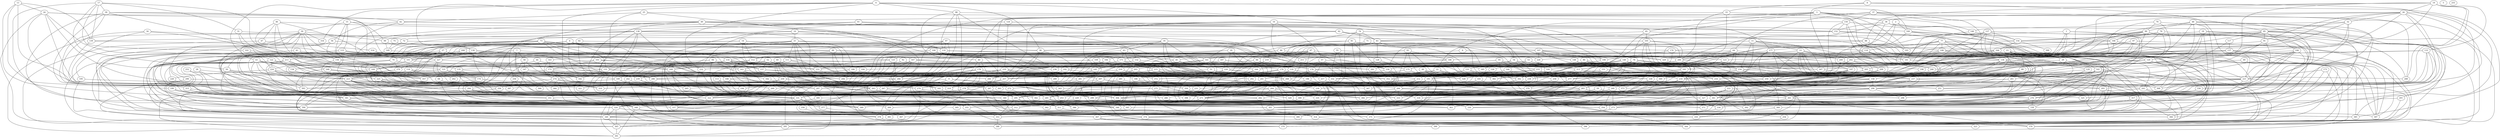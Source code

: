 strict graph "gnp_random_graph(400,0.015)" {
0;
1;
2;
3;
4;
5;
6;
7;
8;
9;
10;
11;
12;
13;
14;
15;
16;
17;
18;
19;
20;
21;
22;
23;
24;
25;
26;
27;
28;
29;
30;
31;
32;
33;
34;
35;
36;
37;
38;
39;
40;
41;
42;
43;
44;
45;
46;
47;
48;
49;
50;
51;
52;
53;
54;
55;
56;
57;
58;
59;
60;
61;
62;
63;
64;
65;
66;
67;
68;
69;
70;
71;
72;
73;
74;
75;
76;
77;
78;
79;
80;
81;
82;
83;
84;
85;
86;
87;
88;
89;
90;
91;
92;
93;
94;
95;
96;
97;
98;
99;
100;
101;
102;
103;
104;
105;
106;
107;
108;
109;
110;
111;
112;
113;
114;
115;
116;
117;
118;
119;
120;
121;
122;
123;
124;
125;
126;
127;
128;
129;
130;
131;
132;
133;
134;
135;
136;
137;
138;
139;
140;
141;
142;
143;
144;
145;
146;
147;
148;
149;
150;
151;
152;
153;
154;
155;
156;
157;
158;
159;
160;
161;
162;
163;
164;
165;
166;
167;
168;
169;
170;
171;
172;
173;
174;
175;
176;
177;
178;
179;
180;
181;
182;
183;
184;
185;
186;
187;
188;
189;
190;
191;
192;
193;
194;
195;
196;
197;
198;
199;
200;
201;
202;
203;
204;
205;
206;
207;
208;
209;
210;
211;
212;
213;
214;
215;
216;
217;
218;
219;
220;
221;
222;
223;
224;
225;
226;
227;
228;
229;
230;
231;
232;
233;
234;
235;
236;
237;
238;
239;
240;
241;
242;
243;
244;
245;
246;
247;
248;
249;
250;
251;
252;
253;
254;
255;
256;
257;
258;
259;
260;
261;
262;
263;
264;
265;
266;
267;
268;
269;
270;
271;
272;
273;
274;
275;
276;
277;
278;
279;
280;
281;
282;
283;
284;
285;
286;
287;
288;
289;
290;
291;
292;
293;
294;
295;
296;
297;
298;
299;
300;
301;
302;
303;
304;
305;
306;
307;
308;
309;
310;
311;
312;
313;
314;
315;
316;
317;
318;
319;
320;
321;
322;
323;
324;
325;
326;
327;
328;
329;
330;
331;
332;
333;
334;
335;
336;
337;
338;
339;
340;
341;
342;
343;
344;
345;
346;
347;
348;
349;
350;
351;
352;
353;
354;
355;
356;
357;
358;
359;
360;
361;
362;
363;
364;
365;
366;
367;
368;
369;
370;
371;
372;
373;
374;
375;
376;
377;
378;
379;
380;
381;
382;
383;
384;
385;
386;
387;
388;
389;
390;
391;
392;
393;
394;
395;
396;
397;
398;
399;
0 -- 355  [is_available=True, prob="1.0"];
0 -- 194  [is_available=True, prob="0.0500336915656"];
0 -- 251  [is_available=True, prob="0.28944495627"];
0 -- 309  [is_available=True, prob="0.147597481404"];
0 -- 343  [is_available=True, prob="0.1289521153"];
1 -- 352  [is_available=True, prob="0.0377794781009"];
1 -- 45  [is_available=True, prob="0.532685236064"];
1 -- 142  [is_available=True, prob="0.429106571097"];
1 -- 83  [is_available=True, prob="1.0"];
1 -- 148  [is_available=True, prob="0.9585335395"];
1 -- 251  [is_available=True, prob="0.736982173364"];
2 -- 104  [is_available=True, prob="0.944848279203"];
2 -- 160  [is_available=True, prob="0.423791712645"];
2 -- 197  [is_available=True, prob="0.505284693681"];
2 -- 336  [is_available=True, prob="0.894637684466"];
3 -- 288  [is_available=True, prob="0.34072683069"];
3 -- 65  [is_available=True, prob="0.449170199437"];
3 -- 259  [is_available=True, prob="0.573080195092"];
3 -- 36  [is_available=True, prob="0.753372903648"];
3 -- 193  [is_available=True, prob="0.45945347854"];
3 -- 295  [is_available=True, prob="1.0"];
3 -- 78  [is_available=True, prob="0.313576250818"];
3 -- 371  [is_available=True, prob="1.0"];
3 -- 22  [is_available=True, prob="1.0"];
3 -- 376  [is_available=True, prob="0.922011526393"];
4 -- 232  [is_available=True, prob="0.596318014386"];
4 -- 169  [is_available=True, prob="0.893949703997"];
4 -- 205  [is_available=True, prob="0.0307166748122"];
4 -- 272  [is_available=True, prob="0.46147693994"];
4 -- 114  [is_available=True, prob="0.258606749726"];
4 -- 382  [is_available=True, prob="1.0"];
4 -- 346  [is_available=True, prob="0.575207470056"];
4 -- 27  [is_available=True, prob="0.282278017692"];
4 -- 286  [is_available=True, prob="0.347030031108"];
6 -- 96  [is_available=True, prob="1.0"];
6 -- 160  [is_available=True, prob="0.120231542561"];
6 -- 98  [is_available=True, prob="0.550313650109"];
6 -- 385  [is_available=True, prob="0.520035701618"];
6 -- 232  [is_available=True, prob="0.481661703535"];
6 -- 267  [is_available=True, prob="0.761950137023"];
6 -- 130  [is_available=True, prob="0.260684128562"];
6 -- 54  [is_available=True, prob="0.798489791209"];
6 -- 122  [is_available=True, prob="1.0"];
6 -- 316  [is_available=True, prob="0.16001563772"];
7 -- 216  [is_available=True, prob="0.58179885561"];
7 -- 58  [is_available=True, prob="0.284055831838"];
7 -- 395  [is_available=True, prob="0.0100808069239"];
7 -- 333  [is_available=True, prob="0.741292805717"];
7 -- 310  [is_available=True, prob="1.0"];
8 -- 33  [is_available=True, prob="0.939240315423"];
8 -- 372  [is_available=True, prob="0.836568789985"];
8 -- 221  [is_available=True, prob="0.62423431622"];
8 -- 335  [is_available=True, prob="0.224167181891"];
9 -- 286  [is_available=True, prob="0.575289388085"];
9 -- 190  [is_available=True, prob="1.0"];
10 -- 72  [is_available=True, prob="0.0136577096816"];
10 -- 232  [is_available=True, prob="0.349764602178"];
10 -- 21  [is_available=True, prob="0.951104628123"];
10 -- 54  [is_available=True, prob="0.556289567278"];
10 -- 398  [is_available=True, prob="1.0"];
11 -- 329  [is_available=True, prob="0.169874640753"];
11 -- 234  [is_available=True, prob="0.803979045254"];
11 -- 12  [is_available=True, prob="0.695467195104"];
11 -- 247  [is_available=True, prob="0.983066074212"];
11 -- 364  [is_available=True, prob="0.395011645169"];
11 -- 282  [is_available=True, prob="0.543083791884"];
12 -- 192  [is_available=True, prob="0.154307331701"];
12 -- 386  [is_available=True, prob="0.693027815036"];
12 -- 299  [is_available=True, prob="1.0"];
12 -- 200  [is_available=True, prob="0.277224847879"];
12 -- 202  [is_available=True, prob="0.78976196525"];
12 -- 237  [is_available=True, prob="1.0"];
12 -- 232  [is_available=True, prob="0.574172863651"];
12 -- 338  [is_available=True, prob="0.222310915553"];
12 -- 374  [is_available=True, prob="0.960013238369"];
13 -- 24  [is_available=True, prob="1.0"];
13 -- 389  [is_available=True, prob="0.188899674022"];
13 -- 139  [is_available=True, prob="0.401735328903"];
13 -- 269  [is_available=True, prob="0.0985379253195"];
13 -- 199  [is_available=True, prob="1.0"];
14 -- 110  [is_available=True, prob="0.606059887279"];
14 -- 207  [is_available=True, prob="0.223691882475"];
14 -- 112  [is_available=True, prob="0.552951521246"];
14 -- 84  [is_available=True, prob="0.487459116953"];
14 -- 374  [is_available=True, prob="0.0363100262819"];
14 -- 315  [is_available=True, prob="0.935488850425"];
15 -- 352  [is_available=True, prob="0.547631873229"];
15 -- 163  [is_available=True, prob="0.581603187047"];
15 -- 40  [is_available=True, prob="0.770392569729"];
15 -- 110  [is_available=True, prob="1.0"];
15 -- 115  [is_available=True, prob="1.0"];
15 -- 30  [is_available=True, prob="0.594422777354"];
16 -- 289  [is_available=True, prob="1.0"];
16 -- 260  [is_available=True, prob="1.0"];
16 -- 78  [is_available=True, prob="0.308729872009"];
16 -- 175  [is_available=True, prob="0.170802216086"];
16 -- 309  [is_available=True, prob="1.0"];
16 -- 152  [is_available=True, prob="0.829642686289"];
16 -- 57  [is_available=True, prob="1.0"];
17 -- 102  [is_available=True, prob="0.713365732371"];
17 -- 326  [is_available=True, prob="0.872956229366"];
17 -- 39  [is_available=True, prob="0.530975821082"];
17 -- 139  [is_available=True, prob="1.0"];
17 -- 337  [is_available=True, prob="0.941495551446"];
17 -- 50  [is_available=True, prob="0.202132104611"];
17 -- 31  [is_available=True, prob="0.401445401357"];
18 -- 354  [is_available=True, prob="0.904730241755"];
18 -- 301  [is_available=True, prob="0.622889856137"];
18 -- 238  [is_available=True, prob="0.633809314207"];
18 -- 370  [is_available=True, prob="0.760119951287"];
18 -- 243  [is_available=True, prob="1.0"];
18 -- 154  [is_available=True, prob="0.0546934522065"];
19 -- 288  [is_available=True, prob="0.367756898377"];
19 -- 133  [is_available=True, prob="0.818568024525"];
19 -- 198  [is_available=True, prob="0.626205059084"];
19 -- 303  [is_available=True, prob="0.627546586981"];
19 -- 241  [is_available=True, prob="1.0"];
19 -- 88  [is_available=True, prob="0.335311582152"];
19 -- 26  [is_available=True, prob="1.0"];
19 -- 250  [is_available=True, prob="0.564769470763"];
20 -- 112  [is_available=True, prob="0.48539301432"];
20 -- 308  [is_available=True, prob="0.109636417481"];
20 -- 220  [is_available=True, prob="0.0712409714561"];
20 -- 229  [is_available=True, prob="0.186738996061"];
20 -- 230  [is_available=True, prob="0.977879511429"];
21 -- 355  [is_available=True, prob="0.470371376616"];
21 -- 294  [is_available=True, prob="0.716887938732"];
21 -- 263  [is_available=True, prob="0.257920433809"];
21 -- 265  [is_available=True, prob="0.480677897946"];
21 -- 111  [is_available=True, prob="0.58568239875"];
21 -- 50  [is_available=True, prob="0.0925742479179"];
21 -- 180  [is_available=True, prob="0.936658575609"];
21 -- 188  [is_available=True, prob="1.0"];
21 -- 170  [is_available=True, prob="0.00930985409882"];
22 -- 266  [is_available=True, prob="0.522389513851"];
22 -- 363  [is_available=True, prob="1.0"];
22 -- 332  [is_available=True, prob="0.247090851462"];
22 -- 239  [is_available=True, prob="1.0"];
22 -- 241  [is_available=True, prob="0.174156943388"];
22 -- 382  [is_available=True, prob="0.0774955283898"];
23 -- 120  [is_available=True, prob="0.367086101754"];
23 -- 89  [is_available=True, prob="0.562411571028"];
23 -- 29  [is_available=True, prob="1.0"];
23 -- 390  [is_available=True, prob="0.576923934275"];
23 -- 397  [is_available=True, prob="0.961160159188"];
24 -- 224  [is_available=True, prob="0.890527619837"];
24 -- 99  [is_available=True, prob="0.884960809069"];
24 -- 356  [is_available=True, prob="0.21620316135"];
24 -- 365  [is_available=True, prob="1.0"];
24 -- 49  [is_available=True, prob="0.351626202227"];
24 -- 183  [is_available=True, prob="1.0"];
24 -- 350  [is_available=True, prob="0.590888667362"];
25 -- 42  [is_available=True, prob="0.551082686193"];
25 -- 302  [is_available=True, prob="0.548126050525"];
25 -- 146  [is_available=True, prob="0.0582369468026"];
25 -- 294  [is_available=True, prob="0.0104649312382"];
26 -- 32  [is_available=True, prob="1.0"];
26 -- 320  [is_available=True, prob="0.0386644201523"];
26 -- 91  [is_available=True, prob="1.0"];
26 -- 36  [is_available=True, prob="0.251678336981"];
26 -- 201  [is_available=True, prob="0.154719586246"];
26 -- 368  [is_available=True, prob="0.208903658004"];
26 -- 312  [is_available=True, prob="0.961138838485"];
26 -- 186  [is_available=True, prob="1.0"];
26 -- 123  [is_available=True, prob="0.0869411941874"];
26 -- 286  [is_available=True, prob="0.428032474551"];
27 -- 101  [is_available=True, prob="1.0"];
27 -- 70  [is_available=True, prob="0.815548962623"];
27 -- 295  [is_available=True, prob="0.759004972439"];
27 -- 299  [is_available=True, prob="1.0"];
27 -- 182  [is_available=True, prob="0.625093664319"];
27 -- 324  [is_available=True, prob="1.0"];
28 -- 312  [is_available=True, prob="0.474599910355"];
28 -- 389  [is_available=True, prob="0.650882945488"];
28 -- 207  [is_available=True, prob="0.621460775058"];
29 -- 313  [is_available=True, prob="1.0"];
29 -- 349  [is_available=True, prob="0.211558047439"];
29 -- 398  [is_available=True, prob="0.973707883326"];
30 -- 99  [is_available=True, prob="0.142976321297"];
30 -- 228  [is_available=True, prob="0.163775300151"];
30 -- 101  [is_available=True, prob="0.0770319931042"];
30 -- 227  [is_available=True, prob="0.303511098954"];
30 -- 316  [is_available=True, prob="0.914824682882"];
30 -- 43  [is_available=True, prob="0.52154006555"];
30 -- 195  [is_available=True, prob="0.420713127577"];
30 -- 391  [is_available=True, prob="0.1846361679"];
30 -- 121  [is_available=True, prob="0.529635496222"];
30 -- 378  [is_available=True, prob="0.249566331002"];
30 -- 156  [is_available=True, prob="1.0"];
31 -- 72  [is_available=True, prob="0.224741915845"];
31 -- 241  [is_available=True, prob="0.0425352546004"];
31 -- 169  [is_available=True, prob="1.0"];
32 -- 205  [is_available=True, prob="1.0"];
32 -- 146  [is_available=True, prob="0.869063039579"];
32 -- 244  [is_available=True, prob="1.0"];
32 -- 85  [is_available=True, prob="0.122099328502"];
32 -- 221  [is_available=True, prob="0.227448170072"];
33 -- 49  [is_available=True, prob="0.89188200246"];
33 -- 220  [is_available=True, prob="0.407066584268"];
33 -- 206  [is_available=True, prob="0.904562635333"];
33 -- 193  [is_available=True, prob="0.328429478276"];
34 -- 88  [is_available=True, prob="0.362451336194"];
34 -- 153  [is_available=True, prob="0.585508697645"];
34 -- 282  [is_available=True, prob="0.501919312472"];
34 -- 364  [is_available=True, prob="0.227356050511"];
35 -- 332  [is_available=True, prob="0.214863628807"];
35 -- 299  [is_available=True, prob="1.0"];
35 -- 268  [is_available=True, prob="0.828310885189"];
35 -- 114  [is_available=True, prob="0.145809922494"];
35 -- 211  [is_available=True, prob="0.796725492566"];
35 -- 186  [is_available=True, prob="0.489187370529"];
35 -- 155  [is_available=True, prob="0.418669399884"];
35 -- 220  [is_available=True, prob="0.970352614043"];
35 -- 63  [is_available=True, prob="0.797752946897"];
36 -- 323  [is_available=True, prob="1.0"];
36 -- 397  [is_available=True, prob="1.0"];
36 -- 206  [is_available=True, prob="0.807178335381"];
36 -- 175  [is_available=True, prob="1.0"];
36 -- 152  [is_available=True, prob="0.314902423254"];
37 -- 64  [is_available=True, prob="0.988916687943"];
37 -- 40  [is_available=True, prob="0.40148583228"];
37 -- 334  [is_available=True, prob="0.313055213918"];
37 -- 240  [is_available=True, prob="0.921435651558"];
37 -- 85  [is_available=True, prob="1.0"];
37 -- 150  [is_available=True, prob="0.958669375135"];
38 -- 312  [is_available=True, prob="0.0869689635206"];
38 -- 361  [is_available=True, prob="1.0"];
38 -- 363  [is_available=True, prob="0.572297160986"];
38 -- 277  [is_available=True, prob="0.186450997505"];
38 -- 238  [is_available=True, prob="0.696808732626"];
39 -- 324  [is_available=True, prob="0.830552815401"];
39 -- 233  [is_available=True, prob="0.352683574909"];
39 -- 42  [is_available=True, prob="1.0"];
39 -- 299  [is_available=True, prob="0.0601675492404"];
39 -- 45  [is_available=True, prob="1.0"];
39 -- 330  [is_available=True, prob="0.748456108884"];
40 -- 178  [is_available=True, prob="0.689559628126"];
40 -- 319  [is_available=True, prob="0.142756176278"];
40 -- 260  [is_available=True, prob="0.408242318159"];
41 -- 156  [is_available=True, prob="0.912749752334"];
41 -- 101  [is_available=True, prob="0.308375218289"];
41 -- 349  [is_available=True, prob="0.501699967588"];
42 -- 152  [is_available=True, prob="0.9937114937"];
42 -- 249  [is_available=True, prob="0.915657091325"];
42 -- 56  [is_available=True, prob="0.0152762672432"];
42 -- 190  [is_available=True, prob="0.806983748986"];
43 -- 320  [is_available=True, prob="1.0"];
43 -- 352  [is_available=True, prob="1.0"];
43 -- 357  [is_available=True, prob="0.843118428221"];
43 -- 263  [is_available=True, prob="0.759315265817"];
43 -- 394  [is_available=True, prob="0.644857406997"];
43 -- 371  [is_available=True, prob="0.154283785466"];
43 -- 341  [is_available=True, prob="0.0448512957928"];
43 -- 281  [is_available=True, prob="0.263483633041"];
43 -- 185  [is_available=True, prob="1.0"];
43 -- 155  [is_available=True, prob="0.264633145318"];
43 -- 223  [is_available=True, prob="0.939606561589"];
44 -- 169  [is_available=True, prob="0.046846312822"];
44 -- 157  [is_available=True, prob="0.986572127971"];
44 -- 182  [is_available=True, prob="1.0"];
45 -- 280  [is_available=True, prob="0.59519270615"];
45 -- 51  [is_available=True, prob="0.0463508790099"];
45 -- 179  [is_available=True, prob="1.0"];
46 -- 138  [is_available=True, prob="0.0054821945814"];
46 -- 239  [is_available=True, prob="1.0"];
46 -- 244  [is_available=True, prob="0.897482900836"];
46 -- 213  [is_available=True, prob="0.295957087358"];
46 -- 47  [is_available=True, prob="0.992685231495"];
46 -- 125  [is_available=True, prob="0.389385445943"];
47 -- 214  [is_available=True, prob="0.182376863213"];
47 -- 365  [is_available=True, prob="0.0634418966084"];
48 -- 389  [is_available=True, prob="0.47384298492"];
48 -- 298  [is_available=True, prob="0.461307875987"];
48 -- 142  [is_available=True, prob="0.853311527149"];
48 -- 273  [is_available=True, prob="1.0"];
48 -- 180  [is_available=True, prob="0.682809646643"];
48 -- 366  [is_available=True, prob="1.0"];
48 -- 120  [is_available=True, prob="0.95358052994"];
48 -- 90  [is_available=True, prob="0.3478140801"];
49 -- 256  [is_available=True, prob="0.664634771304"];
49 -- 100  [is_available=True, prob="1.0"];
49 -- 357  [is_available=True, prob="1.0"];
49 -- 177  [is_available=True, prob="1.0"];
49 -- 286  [is_available=True, prob="0.675266651603"];
49 -- 62  [is_available=True, prob="0.540517395107"];
50 -- 337  [is_available=True, prob="0.657982940488"];
50 -- 393  [is_available=True, prob="0.0909351147713"];
50 -- 312  [is_available=True, prob="0.754020314704"];
50 -- 223  [is_available=True, prob="1.0"];
51 -- 218  [is_available=True, prob="0.401469892417"];
51 -- 396  [is_available=True, prob="1.0"];
52 -- 355  [is_available=True, prob="0.555746983388"];
52 -- 395  [is_available=True, prob="1.0"];
52 -- 270  [is_available=True, prob="0.1975125153"];
52 -- 337  [is_available=True, prob="0.958471414491"];
52 -- 153  [is_available=True, prob="0.639263429286"];
52 -- 157  [is_available=True, prob="1.0"];
53 -- 144  [is_available=True, prob="0.647347801122"];
53 -- 247  [is_available=True, prob="0.363755211491"];
53 -- 301  [is_available=True, prob="0.814670540267"];
53 -- 175  [is_available=True, prob="0.048248527491"];
54 -- 257  [is_available=True, prob="0.936058814946"];
54 -- 354  [is_available=True, prob="0.813265409122"];
54 -- 359  [is_available=True, prob="0.108240115757"];
54 -- 264  [is_available=True, prob="0.137943991113"];
54 -- 185  [is_available=True, prob="1.0"];
54 -- 59  [is_available=True, prob="1.0"];
55 -- 332  [is_available=True, prob="1.0"];
55 -- 269  [is_available=True, prob="0.772258681648"];
55 -- 206  [is_available=True, prob="0.0366137847093"];
56 -- 96  [is_available=True, prob="1.0"];
56 -- 359  [is_available=True, prob="1.0"];
56 -- 327  [is_available=True, prob="0.93655137797"];
56 -- 303  [is_available=True, prob="0.570499902664"];
57 -- 176  [is_available=True, prob="0.153518187976"];
57 -- 196  [is_available=True, prob="0.0817187500324"];
57 -- 369  [is_available=True, prob="0.852824744665"];
57 -- 145  [is_available=True, prob="0.918863450814"];
57 -- 371  [is_available=True, prob="0.861439892043"];
57 -- 375  [is_available=True, prob="0.984174597919"];
58 -- 147  [is_available=True, prob="1.0"];
58 -- 364  [is_available=True, prob="0.546100953111"];
58 -- 182  [is_available=True, prob="0.94557658459"];
59 -- 338  [is_available=True, prob="0.486338023248"];
59 -- 333  [is_available=True, prob="0.584616441839"];
60 -- 134  [is_available=True, prob="1.0"];
60 -- 295  [is_available=True, prob="0.7510435981"];
60 -- 365  [is_available=True, prob="0.93408640646"];
60 -- 314  [is_available=True, prob="0.689037011051"];
60 -- 350  [is_available=True, prob="0.92794854687"];
60 -- 287  [is_available=True, prob="0.656969243976"];
61 -- 138  [is_available=True, prob="0.117950693624"];
61 -- 99  [is_available=True, prob="0.677931712971"];
61 -- 132  [is_available=True, prob="1.0"];
61 -- 326  [is_available=True, prob="0.553523994742"];
62 -- 193  [is_available=True, prob="1.0"];
62 -- 394  [is_available=True, prob="0.0376205771254"];
62 -- 141  [is_available=True, prob="0.0625118219786"];
62 -- 83  [is_available=True, prob="1.0"];
62 -- 148  [is_available=True, prob="0.443860046241"];
63 -- 302  [is_available=True, prob="0.981352757125"];
63 -- 171  [is_available=True, prob="0.189069541551"];
63 -- 230  [is_available=True, prob="1.0"];
63 -- 271  [is_available=True, prob="0.177458620238"];
64 -- 291  [is_available=True, prob="0.604760547146"];
64 -- 328  [is_available=True, prob="0.747755506073"];
64 -- 169  [is_available=True, prob="0.517336636921"];
64 -- 206  [is_available=True, prob="0.999925826115"];
64 -- 371  [is_available=True, prob="0.42335199685"];
64 -- 212  [is_available=True, prob="0.109976751551"];
64 -- 84  [is_available=True, prob="1.0"];
65 -- 328  [is_available=True, prob="0.887778737967"];
65 -- 105  [is_available=True, prob="1.0"];
65 -- 83  [is_available=True, prob="1.0"];
65 -- 375  [is_available=True, prob="1.0"];
66 -- 192  [is_available=True, prob="1.0"];
66 -- 329  [is_available=True, prob="0.190356535634"];
66 -- 143  [is_available=True, prob="0.299526521221"];
66 -- 112  [is_available=True, prob="0.121026649102"];
66 -- 212  [is_available=True, prob="0.254439534402"];
66 -- 121  [is_available=True, prob="0.101940429607"];
66 -- 221  [is_available=True, prob="1.0"];
67 -- 128  [is_available=True, prob="1.0"];
67 -- 384  [is_available=True, prob="0.84285728565"];
67 -- 294  [is_available=True, prob="0.361964865253"];
67 -- 298  [is_available=True, prob="0.404261656465"];
67 -- 179  [is_available=True, prob="1.0"];
67 -- 84  [is_available=True, prob="0.894870501253"];
67 -- 374  [is_available=True, prob="0.660807371836"];
67 -- 119  [is_available=True, prob="1.0"];
67 -- 249  [is_available=True, prob="0.857127899293"];
67 -- 219  [is_available=True, prob="0.084284496518"];
67 -- 253  [is_available=True, prob="0.477191834987"];
68 -- 319  [is_available=True, prob="0.627844960111"];
68 -- 309  [is_available=True, prob="1.0"];
68 -- 303  [is_available=True, prob="0.125964508592"];
69 -- 246  [is_available=True, prob="0.0814923052528"];
69 -- 391  [is_available=True, prob="1.0"];
70 -- 204  [is_available=True, prob="1.0"];
70 -- 270  [is_available=True, prob="1.0"];
70 -- 134  [is_available=True, prob="0.792067470175"];
70 -- 135  [is_available=True, prob="0.903976224249"];
71 -- 131  [is_available=True, prob="0.0040630380669"];
71 -- 86  [is_available=True, prob="0.905455476702"];
72 -- 181  [is_available=True, prob="0.948787826101"];
72 -- 149  [is_available=True, prob="0.565448007711"];
73 -- 352  [is_available=True, prob="1.0"];
73 -- 322  [is_available=True, prob="1.0"];
73 -- 328  [is_available=True, prob="0.890840989492"];
73 -- 394  [is_available=True, prob="0.534406154917"];
73 -- 331  [is_available=True, prob="0.301880260275"];
73 -- 354  [is_available=True, prob="0.476037896816"];
73 -- 110  [is_available=True, prob="0.524292875108"];
73 -- 335  [is_available=True, prob="0.972130637543"];
73 -- 153  [is_available=True, prob="0.229825611285"];
73 -- 155  [is_available=True, prob="0.529018653273"];
74 -- 392  [is_available=True, prob="1.0"];
74 -- 234  [is_available=True, prob="1.0"];
74 -- 83  [is_available=True, prob="1.0"];
74 -- 188  [is_available=True, prob="0.805453476639"];
74 -- 295  [is_available=True, prob="0.980348011473"];
75 -- 185  [is_available=True, prob="0.676185405048"];
75 -- 149  [is_available=True, prob="0.957349478538"];
76 -- 376  [is_available=True, prob="0.948605308057"];
76 -- 194  [is_available=True, prob="0.996076845952"];
76 -- 179  [is_available=True, prob="1.0"];
76 -- 237  [is_available=True, prob="0.975893038562"];
76 -- 166  [is_available=True, prob="0.728189183253"];
77 -- 129  [is_available=True, prob="0.272681376701"];
77 -- 193  [is_available=True, prob="0.85046476097"];
77 -- 108  [is_available=True, prob="0.797942346821"];
77 -- 301  [is_available=True, prob="1.0"];
77 -- 302  [is_available=True, prob="0.540651321293"];
77 -- 385  [is_available=True, prob="1.0"];
77 -- 245  [is_available=True, prob="0.212338032684"];
77 -- 118  [is_available=True, prob="1.0"];
77 -- 126  [is_available=True, prob="0.15681933289"];
78 -- 161  [is_available=True, prob="0.341630292247"];
78 -- 296  [is_available=True, prob="0.436468103403"];
78 -- 233  [is_available=True, prob="0.448023178772"];
78 -- 234  [is_available=True, prob="0.370858180734"];
78 -- 302  [is_available=True, prob="0.785429881532"];
78 -- 360  [is_available=True, prob="0.706238710876"];
79 -- 136  [is_available=True, prob="0.501936526177"];
79 -- 392  [is_available=True, prob="0.99164505015"];
79 -- 90  [is_available=True, prob="0.153990550505"];
79 -- 251  [is_available=True, prob="0.281021109481"];
80 -- 384  [is_available=True, prob="0.182576769857"];
80 -- 380  [is_available=True, prob="0.719262810103"];
80 -- 333  [is_available=True, prob="0.954045735259"];
80 -- 246  [is_available=True, prob="0.419411117627"];
80 -- 390  [is_available=True, prob="0.637392602789"];
81 -- 352  [is_available=True, prob="0.433141061913"];
81 -- 346  [is_available=True, prob="0.784818079023"];
81 -- 100  [is_available=True, prob="1.0"];
81 -- 206  [is_available=True, prob="1.0"];
81 -- 86  [is_available=True, prob="0.616963632958"];
82 -- 168  [is_available=True, prob="0.0922339140028"];
82 -- 208  [is_available=True, prob="0.997128092099"];
82 -- 339  [is_available=True, prob="0.613759684267"];
82 -- 331  [is_available=True, prob="1.0"];
83 -- 128  [is_available=True, prob="0.68071000415"];
83 -- 171  [is_available=True, prob="0.924218714289"];
83 -- 101  [is_available=True, prob="0.135491226065"];
83 -- 107  [is_available=True, prob="0.254804614608"];
83 -- 302  [is_available=True, prob="0.954205856555"];
83 -- 277  [is_available=True, prob="0.419320785477"];
83 -- 184  [is_available=True, prob="0.865017089387"];
83 -- 153  [is_available=True, prob="0.915052421968"];
84 -- 241  [is_available=True, prob="0.273845907663"];
84 -- 163  [is_available=True, prob="0.275623135008"];
84 -- 119  [is_available=True, prob="0.659784159527"];
85 -- 161  [is_available=True, prob="1.0"];
85 -- 385  [is_available=True, prob="0.73612745443"];
85 -- 106  [is_available=True, prob="0.377545838911"];
85 -- 288  [is_available=True, prob="0.499783808372"];
85 -- 117  [is_available=True, prob="0.303400944428"];
85 -- 119  [is_available=True, prob="0.88146781258"];
85 -- 154  [is_available=True, prob="1.0"];
85 -- 91  [is_available=True, prob="1.0"];
85 -- 325  [is_available=True, prob="0.605372161205"];
86 -- 294  [is_available=True, prob="1.0"];
86 -- 101  [is_available=True, prob="1.0"];
86 -- 181  [is_available=True, prob="0.481698613602"];
87 -- 227  [is_available=True, prob="0.922030346954"];
87 -- 324  [is_available=True, prob="0.979765343158"];
87 -- 332  [is_available=True, prob="1.0"];
87 -- 108  [is_available=True, prob="0.00960012640113"];
87 -- 110  [is_available=True, prob="0.833285148855"];
87 -- 291  [is_available=True, prob="1.0"];
87 -- 346  [is_available=True, prob="0.36424241883"];
87 -- 284  [is_available=True, prob="0.136474956482"];
88 -- 96  [is_available=True, prob="0.761214189017"];
88 -- 396  [is_available=True, prob="0.190620876197"];
88 -- 221  [is_available=True, prob="1.0"];
89 -- 283  [is_available=True, prob="1.0"];
89 -- 296  [is_available=True, prob="0.106911583663"];
89 -- 191  [is_available=True, prob="0.745379997844"];
90 -- 166  [is_available=True, prob="0.492119952881"];
90 -- 141  [is_available=True, prob="0.159198315703"];
90 -- 334  [is_available=True, prob="0.592543983444"];
90 -- 276  [is_available=True, prob="0.343554965717"];
90 -- 247  [is_available=True, prob="0.294060555282"];
90 -- 156  [is_available=True, prob="1.0"];
90 -- 158  [is_available=True, prob="0.469019789474"];
91 -- 393  [is_available=True, prob="1.0"];
91 -- 164  [is_available=True, prob="0.78102188657"];
91 -- 221  [is_available=True, prob="0.327186225749"];
92 -- 217  [is_available=True, prob="1.0"];
92 -- 163  [is_available=True, prob="1.0"];
93 -- 322  [is_available=True, prob="1.0"];
93 -- 328  [is_available=True, prob="0.673051660624"];
93 -- 207  [is_available=True, prob="0.862133385479"];
93 -- 211  [is_available=True, prob="0.807003610241"];
93 -- 186  [is_available=True, prob="1.0"];
93 -- 381  [is_available=True, prob="0.430637358519"];
94 -- 104  [is_available=True, prob="1.0"];
94 -- 304  [is_available=True, prob="0.200577563974"];
94 -- 162  [is_available=True, prob="0.188039677687"];
94 -- 395  [is_available=True, prob="0.0484399819692"];
95 -- 216  [is_available=True, prob="0.162146690161"];
95 -- 153  [is_available=True, prob="0.14236386461"];
95 -- 236  [is_available=True, prob="0.349804043769"];
95 -- 238  [is_available=True, prob="0.274225806192"];
95 -- 308  [is_available=True, prob="0.833219451165"];
96 -- 257  [is_available=True, prob="0.754537592289"];
96 -- 141  [is_available=True, prob="0.073557121656"];
96 -- 307  [is_available=True, prob="1.0"];
96 -- 279  [is_available=True, prob="0.854743536799"];
96 -- 253  [is_available=True, prob="1.0"];
97 -- 216  [is_available=True, prob="0.894317601747"];
97 -- 234  [is_available=True, prob="0.323757167467"];
97 -- 108  [is_available=True, prob="0.140882909622"];
97 -- 397  [is_available=True, prob="0.399240739807"];
98 -- 257  [is_available=True, prob="0.0482708285259"];
98 -- 236  [is_available=True, prob="0.749812498452"];
98 -- 110  [is_available=True, prob="0.0759229707359"];
98 -- 150  [is_available=True, prob="0.3543765825"];
98 -- 375  [is_available=True, prob="1.0"];
98 -- 284  [is_available=True, prob="0.0803641396051"];
99 -- 130  [is_available=True, prob="1.0"];
99 -- 149  [is_available=True, prob="0.764370759371"];
100 -- 394  [is_available=True, prob="0.407294654684"];
100 -- 171  [is_available=True, prob="1.0"];
100 -- 369  [is_available=True, prob="0.453859170822"];
100 -- 212  [is_available=True, prob="0.157475052577"];
100 -- 313  [is_available=True, prob="0.858315524658"];
100 -- 349  [is_available=True, prob="0.97666039503"];
101 -- 262  [is_available=True, prob="1.0"];
101 -- 174  [is_available=True, prob="0.216050018099"];
101 -- 302  [is_available=True, prob="1.0"];
102 -- 134  [is_available=True, prob="1.0"];
102 -- 167  [is_available=True, prob="0.358529483867"];
103 -- 180  [is_available=True, prob="0.15915775777"];
103 -- 163  [is_available=True, prob="0.513960698053"];
103 -- 172  [is_available=True, prob="0.541395466772"];
103 -- 356  [is_available=True, prob="0.291956383448"];
104 -- 168  [is_available=True, prob="0.233611883623"];
105 -- 268  [is_available=True, prob="0.70596149436"];
105 -- 141  [is_available=True, prob="1.0"];
105 -- 206  [is_available=True, prob="0.947273604812"];
105 -- 271  [is_available=True, prob="0.0871638139285"];
105 -- 118  [is_available=True, prob="0.214345040436"];
105 -- 218  [is_available=True, prob="0.288416881901"];
105 -- 379  [is_available=True, prob="0.903783330132"];
106 -- 226  [is_available=True, prob="0.846344264256"];
106 -- 229  [is_available=True, prob="1.0"];
106 -- 330  [is_available=True, prob="1.0"];
106 -- 304  [is_available=True, prob="0.511125501994"];
106 -- 343  [is_available=True, prob="1.0"];
106 -- 383  [is_available=True, prob="0.976776498707"];
107 -- 161  [is_available=True, prob="0.663820351291"];
107 -- 226  [is_available=True, prob="1.0"];
107 -- 136  [is_available=True, prob="1.0"];
107 -- 329  [is_available=True, prob="0.73697175912"];
107 -- 365  [is_available=True, prob="0.0680430002415"];
107 -- 112  [is_available=True, prob="0.583368421527"];
107 -- 340  [is_available=True, prob="0.888940046068"];
108 -- 136  [is_available=True, prob="0.861553992417"];
108 -- 396  [is_available=True, prob="0.570394606364"];
108 -- 243  [is_available=True, prob="0.817750739986"];
108 -- 181  [is_available=True, prob="0.546178465143"];
108 -- 125  [is_available=True, prob="0.0444774927124"];
108 -- 286  [is_available=True, prob="0.101924473122"];
109 -- 299  [is_available=True, prob="0.282781530817"];
109 -- 172  [is_available=True, prob="0.645199725933"];
109 -- 302  [is_available=True, prob="0.14926924253"];
109 -- 119  [is_available=True, prob="1.0"];
110 -- 233  [is_available=True, prob="0.0742918689829"];
110 -- 175  [is_available=True, prob="0.974904560313"];
110 -- 176  [is_available=True, prob="0.117105807229"];
110 -- 275  [is_available=True, prob="0.240961435656"];
110 -- 123  [is_available=True, prob="0.304488549482"];
111 -- 194  [is_available=True, prob="1.0"];
111 -- 355  [is_available=True, prob="0.519283846883"];
111 -- 331  [is_available=True, prob="0.825431992121"];
111 -- 203  [is_available=True, prob="1.0"];
111 -- 191  [is_available=True, prob="0.989948106927"];
112 -- 267  [is_available=True, prob="1.0"];
112 -- 121  [is_available=True, prob="0.500101975127"];
112 -- 351  [is_available=True, prob="1.0"];
112 -- 126  [is_available=True, prob="1.0"];
112 -- 223  [is_available=True, prob="0.24558257065"];
113 -- 297  [is_available=True, prob="1.0"];
113 -- 353  [is_available=True, prob="0.617181578754"];
113 -- 293  [is_available=True, prob="0.319364566886"];
113 -- 271  [is_available=True, prob="1.0"];
114 -- 389  [is_available=True, prob="0.679605437544"];
114 -- 236  [is_available=True, prob="0.553443935886"];
114 -- 239  [is_available=True, prob="0.980778381559"];
114 -- 259  [is_available=True, prob="0.285825013253"];
114 -- 244  [is_available=True, prob="0.899576554755"];
114 -- 310  [is_available=True, prob="1.0"];
114 -- 157  [is_available=True, prob="0.611931839259"];
114 -- 159  [is_available=True, prob="0.0783976117002"];
115 -- 140  [is_available=True, prob="0.295267641514"];
115 -- 145  [is_available=True, prob="1.0"];
115 -- 370  [is_available=True, prob="0.210449985289"];
115 -- 184  [is_available=True, prob="0.898533771448"];
115 -- 346  [is_available=True, prob="0.437333722785"];
116 -- 321  [is_available=True, prob="0.318444704821"];
116 -- 391  [is_available=True, prob="0.181789520304"];
116 -- 240  [is_available=True, prob="0.368325724603"];
116 -- 340  [is_available=True, prob="1.0"];
116 -- 348  [is_available=True, prob="0.715931215509"];
116 -- 349  [is_available=True, prob="0.694444336071"];
116 -- 223  [is_available=True, prob="0.388188499157"];
117 -- 137  [is_available=True, prob="1.0"];
117 -- 277  [is_available=True, prob="1.0"];
118 -- 200  [is_available=True, prob="0.240989508525"];
118 -- 334  [is_available=True, prob="0.236852148876"];
118 -- 142  [is_available=True, prob="0.00901929287777"];
118 -- 361  [is_available=True, prob="0.208096877438"];
118 -- 185  [is_available=True, prob="1.0"];
119 -- 376  [is_available=True, prob="0.263004930698"];
119 -- 346  [is_available=True, prob="1.0"];
119 -- 158  [is_available=True, prob="0.830583132194"];
120 -- 368  [is_available=True, prob="1.0"];
120 -- 291  [is_available=True, prob="0.885021845256"];
120 -- 292  [is_available=True, prob="1.0"];
120 -- 359  [is_available=True, prob="1.0"];
120 -- 362  [is_available=True, prob="0.918895888003"];
121 -- 238  [is_available=True, prob="0.20029770027"];
121 -- 367  [is_available=True, prob="0.237399176447"];
121 -- 174  [is_available=True, prob="1.0"];
122 -- 224  [is_available=True, prob="0.897939330142"];
122 -- 257  [is_available=True, prob="0.806742668461"];
122 -- 290  [is_available=True, prob="1.0"];
122 -- 372  [is_available=True, prob="0.461948189054"];
122 -- 349  [is_available=True, prob="0.647600928353"];
123 -- 131  [is_available=True, prob="0.671217181239"];
123 -- 176  [is_available=True, prob="0.799748280745"];
123 -- 281  [is_available=True, prob="0.311067571783"];
123 -- 191  [is_available=True, prob="0.604919244279"];
124 -- 160  [is_available=True, prob="0.593964260873"];
124 -- 385  [is_available=True, prob="0.185139036824"];
124 -- 235  [is_available=True, prob="0.257945886852"];
124 -- 190  [is_available=True, prob="0.35502589184"];
125 -- 135  [is_available=True, prob="0.485548130377"];
125 -- 395  [is_available=True, prob="0.0792106935256"];
125 -- 368  [is_available=True, prob="0.208673552563"];
125 -- 183  [is_available=True, prob="1.0"];
126 -- 356  [is_available=True, prob="0.0967596607464"];
127 -- 359  [is_available=True, prob="1.0"];
127 -- 265  [is_available=True, prob="1.0"];
127 -- 142  [is_available=True, prob="1.0"];
127 -- 277  [is_available=True, prob="1.0"];
127 -- 375  [is_available=True, prob="0.655667732362"];
127 -- 154  [is_available=True, prob="0.966668446268"];
127 -- 159  [is_available=True, prob="0.414107758863"];
127 -- 181  [is_available=True, prob="0.587444974636"];
128 -- 271  [is_available=True, prob="0.121673100906"];
128 -- 266  [is_available=True, prob="1.0"];
128 -- 159  [is_available=True, prob="0.230204261364"];
129 -- 273  [is_available=True, prob="0.258277135381"];
129 -- 158  [is_available=True, prob="0.822435777785"];
129 -- 301  [is_available=True, prob="0.642093198393"];
130 -- 224  [is_available=True, prob="1.0"];
130 -- 132  [is_available=True, prob="0.0676364522097"];
130 -- 377  [is_available=True, prob="0.552055789302"];
130 -- 284  [is_available=True, prob="0.897750811582"];
131 -- 216  [is_available=True, prob="0.473182478038"];
131 -- 396  [is_available=True, prob="0.325961159343"];
131 -- 191  [is_available=True, prob="0.24027798729"];
132 -- 145  [is_available=True, prob="0.691231281987"];
132 -- 142  [is_available=True, prob="0.170607570056"];
132 -- 241  [is_available=True, prob="0.727112892807"];
133 -- 326  [is_available=True, prob="1.0"];
133 -- 231  [is_available=True, prob="0.0406476096895"];
133 -- 140  [is_available=True, prob="0.988898750889"];
133 -- 336  [is_available=True, prob="1.0"];
133 -- 276  [is_available=True, prob="0.836493382044"];
133 -- 373  [is_available=True, prob="1.0"];
134 -- 225  [is_available=True, prob="0.961744927292"];
134 -- 194  [is_available=True, prob="0.610531549499"];
134 -- 269  [is_available=True, prob="1.0"];
135 -- 262  [is_available=True, prob="0.442294138696"];
135 -- 306  [is_available=True, prob="0.00527451307563"];
135 -- 174  [is_available=True, prob="1.0"];
135 -- 370  [is_available=True, prob="1.0"];
136 -- 258  [is_available=True, prob="0.0404709491053"];
136 -- 299  [is_available=True, prob="1.0"];
136 -- 196  [is_available=True, prob="0.265715823563"];
136 -- 322  [is_available=True, prob="1.0"];
136 -- 176  [is_available=True, prob="1.0"];
136 -- 365  [is_available=True, prob="0.248674381054"];
136 -- 303  [is_available=True, prob="0.939270924715"];
137 -- 320  [is_available=True, prob="0.728414294942"];
137 -- 357  [is_available=True, prob="0.853169811366"];
137 -- 329  [is_available=True, prob="1.0"];
137 -- 171  [is_available=True, prob="1.0"];
137 -- 397  [is_available=True, prob="0.0673346674274"];
137 -- 344  [is_available=True, prob="0.181328674586"];
138 -- 260  [is_available=True, prob="0.867850534619"];
138 -- 295  [is_available=True, prob="0.340564322146"];
138 -- 168  [is_available=True, prob="0.777760740584"];
138 -- 266  [is_available=True, prob="0.85086282652"];
138 -- 139  [is_available=True, prob="0.535201007246"];
138 -- 155  [is_available=True, prob="0.656181362131"];
138 -- 286  [is_available=True, prob="0.322682174753"];
138 -- 159  [is_available=True, prob="0.298841004643"];
139 -- 164  [is_available=True, prob="0.483921755401"];
139 -- 333  [is_available=True, prob="0.798364907966"];
140 -- 331  [is_available=True, prob="1.0"];
140 -- 327  [is_available=True, prob="0.807790562622"];
140 -- 203  [is_available=True, prob="1.0"];
140 -- 241  [is_available=True, prob="0.669336861925"];
140 -- 277  [is_available=True, prob="0.869143639897"];
140 -- 218  [is_available=True, prob="0.93935834701"];
140 -- 155  [is_available=True, prob="0.0127242697979"];
140 -- 346  [is_available=True, prob="0.389440441883"];
141 -- 232  [is_available=True, prob="1.0"];
141 -- 334  [is_available=True, prob="0.861214206566"];
141 -- 210  [is_available=True, prob="0.103782394846"];
141 -- 233  [is_available=True, prob="0.552911447955"];
142 -- 261  [is_available=True, prob="0.886485680925"];
142 -- 361  [is_available=True, prob="0.0253357287169"];
142 -- 370  [is_available=True, prob="0.679107628963"];
142 -- 371  [is_available=True, prob="0.823347767742"];
142 -- 218  [is_available=True, prob="1.0"];
143 -- 172  [is_available=True, prob="0.0296385996005"];
143 -- 274  [is_available=True, prob="0.120504847836"];
144 -- 319  [is_available=True, prob="0.83572608425"];
144 -- 302  [is_available=True, prob="0.20126747199"];
144 -- 207  [is_available=True, prob="0.109593331616"];
145 -- 253  [is_available=True, prob="1.0"];
145 -- 318  [is_available=True, prob="1.0"];
146 -- 154  [is_available=True, prob="0.757581120785"];
146 -- 272  [is_available=True, prob="0.170093872247"];
147 -- 388  [is_available=True, prob="1.0"];
147 -- 189  [is_available=True, prob="0.184871090708"];
148 -- 378  [is_available=True, prob="0.570920679255"];
148 -- 350  [is_available=True, prob="0.130185118961"];
148 -- 197  [is_available=True, prob="1.0"];
149 -- 171  [is_available=True, prob="1.0"];
149 -- 307  [is_available=True, prob="0.0159836687031"];
150 -- 397  [is_available=True, prob="0.954227533089"];
150 -- 271  [is_available=True, prob="0.793609264572"];
150 -- 152  [is_available=True, prob="0.95514295273"];
150 -- 348  [is_available=True, prob="0.574443943525"];
150 -- 382  [is_available=True, prob="0.87651619064"];
151 -- 352  [is_available=True, prob="0.252187677984"];
151 -- 314  [is_available=True, prob="0.833384194992"];
151 -- 382  [is_available=True, prob="0.329857016623"];
151 -- 302  [is_available=True, prob="0.799022045766"];
152 -- 338  [is_available=True, prob="0.967976448932"];
152 -- 154  [is_available=True, prob="0.330631434818"];
152 -- 159  [is_available=True, prob="0.169995971157"];
153 -- 196  [is_available=True, prob="0.161882576801"];
154 -- 164  [is_available=True, prob="0.108137821049"];
154 -- 202  [is_available=True, prob="1.0"];
154 -- 399  [is_available=True, prob="0.577541252191"];
154 -- 344  [is_available=True, prob="1.0"];
155 -- 258  [is_available=True, prob="0.477245028693"];
155 -- 328  [is_available=True, prob="0.65655175939"];
155 -- 182  [is_available=True, prob="0.804684731521"];
155 -- 223  [is_available=True, prob="0.412382003728"];
156 -- 277  [is_available=True, prob="0.69427398284"];
156 -- 279  [is_available=True, prob="0.634250441735"];
157 -- 266  [is_available=True, prob="0.274659501151"];
157 -- 191  [is_available=True, prob="0.65174684438"];
158 -- 296  [is_available=True, prob="0.575673395087"];
158 -- 183  [is_available=True, prob="1.0"];
158 -- 350  [is_available=True, prob="1.0"];
159 -- 217  [is_available=True, prob="0.586945039218"];
159 -- 282  [is_available=True, prob="1.0"];
159 -- 253  [is_available=True, prob="0.983076198087"];
160 -- 166  [is_available=True, prob="1.0"];
160 -- 296  [is_available=True, prob="1.0"];
160 -- 209  [is_available=True, prob="0.0991240099067"];
160 -- 317  [is_available=True, prob="0.0944799312215"];
161 -- 267  [is_available=True, prob="0.198685163185"];
161 -- 230  [is_available=True, prob="1.0"];
162 -- 267  [is_available=True, prob="0.108411642247"];
163 -- 300  [is_available=True, prob="0.0645969302175"];
163 -- 337  [is_available=True, prob="0.35514058262"];
163 -- 245  [is_available=True, prob="0.996730522673"];
163 -- 372  [is_available=True, prob="0.197475663348"];
164 -- 167  [is_available=True, prob="0.699286792611"];
164 -- 368  [is_available=True, prob="0.915966981798"];
164 -- 370  [is_available=True, prob="1.0"];
164 -- 286  [is_available=True, prob="0.228264561834"];
165 -- 310  [is_available=True, prob="0.527669349822"];
165 -- 359  [is_available=True, prob="0.383451894117"];
166 -- 170  [is_available=True, prob="0.40199284349"];
166 -- 177  [is_available=True, prob="0.248439824811"];
166 -- 216  [is_available=True, prob="0.110138990257"];
166 -- 298  [is_available=True, prob="1.0"];
167 -- 198  [is_available=True, prob="0.0041142374653"];
167 -- 328  [is_available=True, prob="0.381186180953"];
167 -- 331  [is_available=True, prob="0.235245442951"];
167 -- 176  [is_available=True, prob="1.0"];
167 -- 180  [is_available=True, prob="1.0"];
167 -- 374  [is_available=True, prob="0.976649480915"];
167 -- 390  [is_available=True, prob="0.845972227261"];
168 -- 194  [is_available=True, prob="1.0"];
168 -- 243  [is_available=True, prob="0.868794670346"];
168 -- 308  [is_available=True, prob="1.0"];
169 -- 387  [is_available=True, prob="1.0"];
169 -- 393  [is_available=True, prob="0.685611535058"];
169 -- 379  [is_available=True, prob="0.3054351852"];
170 -- 347  [is_available=True, prob="0.180251123285"];
170 -- 244  [is_available=True, prob="0.134309436061"];
170 -- 190  [is_available=True, prob="0.740369469478"];
171 -- 247  [is_available=True, prob="0.926638017473"];
171 -- 215  [is_available=True, prob="0.502724783493"];
171 -- 377  [is_available=True, prob="0.360162176399"];
172 -- 386  [is_available=True, prob="0.737881237716"];
172 -- 357  [is_available=True, prob="1.0"];
172 -- 268  [is_available=True, prob="0.877092411069"];
172 -- 274  [is_available=True, prob="1.0"];
172 -- 239  [is_available=True, prob="1.0"];
173 -- 376  [is_available=True, prob="0.840886051198"];
173 -- 307  [is_available=True, prob="1.0"];
173 -- 221  [is_available=True, prob="0.982884313253"];
174 -- 264  [is_available=True, prob="0.000584753425727"];
174 -- 393  [is_available=True, prob="1.0"];
174 -- 334  [is_available=True, prob="0.588083992505"];
174 -- 347  [is_available=True, prob="0.215725171947"];
175 -- 388  [is_available=True, prob="1.0"];
175 -- 268  [is_available=True, prob="0.358174580921"];
176 -- 332  [is_available=True, prob="0.0313719019622"];
176 -- 304  [is_available=True, prob="0.670699884657"];
176 -- 339  [is_available=True, prob="0.86317520879"];
176 -- 280  [is_available=True, prob="0.150781061722"];
177 -- 355  [is_available=True, prob="0.464976510202"];
177 -- 334  [is_available=True, prob="0.520067678889"];
177 -- 339  [is_available=True, prob="0.791036190129"];
177 -- 206  [is_available=True, prob="1.0"];
177 -- 344  [is_available=True, prob="0.201408237683"];
177 -- 250  [is_available=True, prob="0.090173301259"];
178 -- 288  [is_available=True, prob="0.0790066296221"];
178 -- 267  [is_available=True, prob="0.197432237672"];
178 -- 245  [is_available=True, prob="0.198149447909"];
178 -- 278  [is_available=True, prob="0.429799146766"];
178 -- 375  [is_available=True, prob="0.577928220003"];
178 -- 312  [is_available=True, prob="0.020960175223"];
178 -- 250  [is_available=True, prob="1.0"];
179 -- 352  [is_available=True, prob="0.640912789265"];
179 -- 245  [is_available=True, prob="0.421172146867"];
179 -- 342  [is_available=True, prob="0.461684698794"];
179 -- 344  [is_available=True, prob="0.603795821366"];
180 -- 189  [is_available=True, prob="0.857413429225"];
181 -- 295  [is_available=True, prob="0.00021279270499"];
182 -- 321  [is_available=True, prob="0.858900466493"];
182 -- 354  [is_available=True, prob="0.396829343785"];
183 -- 383  [is_available=True, prob="0.255705951768"];
183 -- 271  [is_available=True, prob="0.236094384788"];
184 -- 291  [is_available=True, prob="0.217561935176"];
184 -- 263  [is_available=True, prob="0.201657541877"];
185 -- 277  [is_available=True, prob="0.0995299406256"];
186 -- 235  [is_available=True, prob="1.0"];
186 -- 337  [is_available=True, prob="0.473177251693"];
186 -- 344  [is_available=True, prob="0.732302310931"];
187 -- 257  [is_available=True, prob="0.198632084703"];
187 -- 220  [is_available=True, prob="0.0114841970222"];
187 -- 238  [is_available=True, prob="0.101019339104"];
188 -- 389  [is_available=True, prob="0.806036529044"];
188 -- 231  [is_available=True, prob="0.22419178892"];
188 -- 276  [is_available=True, prob="0.34189383394"];
188 -- 346  [is_available=True, prob="1.0"];
189 -- 361  [is_available=True, prob="0.222508568604"];
189 -- 204  [is_available=True, prob="0.581640268915"];
189 -- 282  [is_available=True, prob="0.150668498282"];
189 -- 349  [is_available=True, prob="1.0"];
190 -- 233  [is_available=True, prob="1.0"];
191 -- 374  [is_available=True, prob="0.574462160246"];
191 -- 230  [is_available=True, prob="0.61304779699"];
191 -- 333  [is_available=True, prob="0.599761762908"];
191 -- 273  [is_available=True, prob="0.244567844988"];
191 -- 303  [is_available=True, prob="0.427544751434"];
191 -- 350  [is_available=True, prob="1.0"];
192 -- 241  [is_available=True, prob="1.0"];
192 -- 322  [is_available=True, prob="0.960479891335"];
192 -- 287  [is_available=True, prob="0.300253819079"];
193 -- 263  [is_available=True, prob="0.0234783491898"];
193 -- 246  [is_available=True, prob="1.0"];
195 -- 388  [is_available=True, prob="0.43766781333"];
195 -- 287  [is_available=True, prob="0.417857172339"];
196 -- 271  [is_available=True, prob="0.383945212984"];
196 -- 312  [is_available=True, prob="0.522783566257"];
197 -- 260  [is_available=True, prob="0.558528755634"];
197 -- 238  [is_available=True, prob="0.997257560637"];
197 -- 369  [is_available=True, prob="0.78683186369"];
197 -- 340  [is_available=True, prob="0.605400381709"];
197 -- 279  [is_available=True, prob="0.272953942537"];
198 -- 351  [is_available=True, prob="0.0325114226772"];
199 -- 273  [is_available=True, prob="0.92398752558"];
199 -- 341  [is_available=True, prob="0.895432138171"];
199 -- 305  [is_available=True, prob="0.421088757042"];
200 -- 238  [is_available=True, prob="0.463425065322"];
200 -- 205  [is_available=True, prob="0.49186126263"];
201 -- 360  [is_available=True, prob="1.0"];
201 -- 365  [is_available=True, prob="0.100328949251"];
202 -- 384  [is_available=True, prob="0.686234140329"];
202 -- 274  [is_available=True, prob="0.190232100048"];
202 -- 275  [is_available=True, prob="0.267413993428"];
202 -- 313  [is_available=True, prob="1.0"];
203 -- 263  [is_available=True, prob="0.38768618079"];
203 -- 207  [is_available=True, prob="0.959903280454"];
203 -- 372  [is_available=True, prob="1.0"];
203 -- 349  [is_available=True, prob="1.0"];
204 -- 322  [is_available=True, prob="1.0"];
204 -- 229  [is_available=True, prob="0.528485056011"];
204 -- 271  [is_available=True, prob="0.387060028079"];
204 -- 245  [is_available=True, prob="1.0"];
204 -- 253  [is_available=True, prob="1.0"];
204 -- 351  [is_available=True, prob="0.909524921374"];
205 -- 366  [is_available=True, prob="0.112722332243"];
205 -- 339  [is_available=True, prob="0.00997518251374"];
205 -- 212  [is_available=True, prob="0.19827549717"];
206 -- 236  [is_available=True, prob="0.0367552541495"];
206 -- 353  [is_available=True, prob="1.0"];
206 -- 249  [is_available=True, prob="0.351447582537"];
206 -- 350  [is_available=True, prob="0.891936728901"];
207 -- 389  [is_available=True, prob="0.0867658664819"];
207 -- 231  [is_available=True, prob="0.175619979697"];
207 -- 269  [is_available=True, prob="0.0496431555721"];
207 -- 245  [is_available=True, prob="0.069266548419"];
207 -- 378  [is_available=True, prob="0.556162937361"];
208 -- 304  [is_available=True, prob="1.0"];
208 -- 384  [is_available=True, prob="1.0"];
208 -- 213  [is_available=True, prob="0.855177832699"];
208 -- 394  [is_available=True, prob="0.750835541614"];
209 -- 342  [is_available=True, prob="0.196202011547"];
209 -- 239  [is_available=True, prob="0.821088789274"];
210 -- 361  [is_available=True, prob="0.92401164428"];
210 -- 299  [is_available=True, prob="0.955928148435"];
210 -- 284  [is_available=True, prob="0.122676106758"];
210 -- 285  [is_available=True, prob="0.21121354928"];
211 -- 268  [is_available=True, prob="0.64357517034"];
212 -- 320  [is_available=True, prob="1.0"];
212 -- 297  [is_available=True, prob="0.848723546036"];
212 -- 266  [is_available=True, prob="0.439515012682"];
213 -- 357  [is_available=True, prob="0.187050609733"];
213 -- 263  [is_available=True, prob="0.802031223072"];
213 -- 340  [is_available=True, prob="0.794619821584"];
213 -- 248  [is_available=True, prob="0.604385369035"];
213 -- 380  [is_available=True, prob="1.0"];
214 -- 313  [is_available=True, prob="0.623051043429"];
214 -- 226  [is_available=True, prob="0.726737537926"];
215 -- 320  [is_available=True, prob="1.0"];
215 -- 331  [is_available=True, prob="0.598232459301"];
215 -- 237  [is_available=True, prob="0.255926632801"];
215 -- 218  [is_available=True, prob="0.823777424678"];
215 -- 283  [is_available=True, prob="0.0570157024208"];
215 -- 395  [is_available=True, prob="1.0"];
216 -- 301  [is_available=True, prob="0.235237709203"];
216 -- 222  [is_available=True, prob="0.707971108151"];
217 -- 283  [is_available=True, prob="0.403203001594"];
218 -- 311  [is_available=True, prob="1.0"];
218 -- 283  [is_available=True, prob="0.951288659972"];
218 -- 359  [is_available=True, prob="1.0"];
218 -- 363  [is_available=True, prob="0.602787095486"];
218 -- 279  [is_available=True, prob="0.42598252714"];
218 -- 251  [is_available=True, prob="0.214133810894"];
219 -- 297  [is_available=True, prob="0.808013176348"];
219 -- 326  [is_available=True, prob="0.507415582783"];
219 -- 299  [is_available=True, prob="1.0"];
220 -- 392  [is_available=True, prob="0.781146079815"];
220 -- 332  [is_available=True, prob="0.204863388395"];
220 -- 238  [is_available=True, prob="0.0431936242858"];
220 -- 345  [is_available=True, prob="0.912158842362"];
220 -- 281  [is_available=True, prob="1.0"];
221 -- 344  [is_available=True, prob="0.2451919008"];
221 -- 293  [is_available=True, prob="0.342452879721"];
221 -- 299  [is_available=True, prob="0.501643250919"];
221 -- 264  [is_available=True, prob="0.732274922384"];
221 -- 348  [is_available=True, prob="0.699212204995"];
222 -- 276  [is_available=True, prob="0.553542115571"];
222 -- 309  [is_available=True, prob="1.0"];
222 -- 327  [is_available=True, prob="0.794359507708"];
223 -- 322  [is_available=True, prob="1.0"];
223 -- 387  [is_available=True, prob="0.615731194853"];
223 -- 389  [is_available=True, prob="0.64834501317"];
223 -- 278  [is_available=True, prob="1.0"];
223 -- 308  [is_available=True, prob="0.711577232771"];
223 -- 383  [is_available=True, prob="1.0"];
224 -- 292  [is_available=True, prob="0.87182439338"];
224 -- 393  [is_available=True, prob="0.480532885896"];
224 -- 310  [is_available=True, prob="1.0"];
224 -- 228  [is_available=True, prob="1.0"];
224 -- 286  [is_available=True, prob="0.767646879917"];
225 -- 356  [is_available=True, prob="0.477388542641"];
225 -- 297  [is_available=True, prob="0.416190468168"];
225 -- 333  [is_available=True, prob="1.0"];
225 -- 334  [is_available=True, prob="0.201089695774"];
225 -- 350  [is_available=True, prob="0.104620305642"];
226 -- 233  [is_available=True, prob="1.0"];
227 -- 270  [is_available=True, prob="0.249617540178"];
227 -- 272  [is_available=True, prob="0.550405042029"];
227 -- 249  [is_available=True, prob="0.460098754183"];
227 -- 350  [is_available=True, prob="1.0"];
228 -- 351  [is_available=True, prob="0.661894106203"];
229 -- 386  [is_available=True, prob="0.361138647231"];
229 -- 389  [is_available=True, prob="0.218670162155"];
230 -- 335  [is_available=True, prob="0.76729920003"];
231 -- 340  [is_available=True, prob="1.0"];
232 -- 331  [is_available=True, prob="0.866840413879"];
232 -- 304  [is_available=True, prob="0.774078279145"];
233 -- 257  [is_available=True, prob="0.496928693265"];
233 -- 328  [is_available=True, prob="0.264319842466"];
233 -- 332  [is_available=True, prob="0.839264761148"];
233 -- 273  [is_available=True, prob="1.0"];
233 -- 240  [is_available=True, prob="1.0"];
233 -- 254  [is_available=True, prob="0.659880132424"];
233 -- 345  [is_available=True, prob="1.0"];
234 -- 294  [is_available=True, prob="1.0"];
234 -- 273  [is_available=True, prob="0.806521198134"];
234 -- 370  [is_available=True, prob="1.0"];
234 -- 308  [is_available=True, prob="0.321305448753"];
234 -- 250  [is_available=True, prob="0.0593315138116"];
235 -- 289  [is_available=True, prob="1.0"];
235 -- 357  [is_available=True, prob="0.864392590031"];
235 -- 321  [is_available=True, prob="0.961347014527"];
235 -- 264  [is_available=True, prob="0.37409914193"];
235 -- 378  [is_available=True, prob="1.0"];
237 -- 386  [is_available=True, prob="0.680248049716"];
237 -- 293  [is_available=True, prob="0.295251672956"];
237 -- 361  [is_available=True, prob="0.496157408969"];
237 -- 272  [is_available=True, prob="1.0"];
238 -- 263  [is_available=True, prob="0.0301674968624"];
238 -- 267  [is_available=True, prob="0.316587444578"];
239 -- 333  [is_available=True, prob="1.0"];
239 -- 340  [is_available=True, prob="0.09101970891"];
240 -- 354  [is_available=True, prob="0.192612410338"];
240 -- 330  [is_available=True, prob="0.400581918152"];
240 -- 271  [is_available=True, prob="0.133892244884"];
240 -- 273  [is_available=True, prob="0.398383382708"];
241 -- 355  [is_available=True, prob="0.284250542727"];
241 -- 314  [is_available=True, prob="0.178931190005"];
242 -- 344  [is_available=True, prob="0.362661105677"];
242 -- 265  [is_available=True, prob="0.276890016504"];
242 -- 391  [is_available=True, prob="1.0"];
243 -- 359  [is_available=True, prob="0.34777855658"];
243 -- 298  [is_available=True, prob="0.111671206422"];
243 -- 376  [is_available=True, prob="0.342560294993"];
244 -- 370  [is_available=True, prob="1.0"];
244 -- 308  [is_available=True, prob="0.768670876631"];
244 -- 394  [is_available=True, prob="0.451675821526"];
245 -- 386  [is_available=True, prob="0.602672635532"];
245 -- 362  [is_available=True, prob="0.350065639023"];
245 -- 273  [is_available=True, prob="0.319443505861"];
246 -- 369  [is_available=True, prob="0.719516867585"];
247 -- 368  [is_available=True, prob="1.0"];
248 -- 382  [is_available=True, prob="0.049526547432"];
248 -- 286  [is_available=True, prob="0.223273036887"];
248 -- 386  [is_available=True, prob="0.330319349542"];
249 -- 342  [is_available=True, prob="0.0457367842954"];
249 -- 279  [is_available=True, prob="0.485707187849"];
249 -- 377  [is_available=True, prob="1.0"];
250 -- 283  [is_available=True, prob="0.868516429794"];
252 -- 394  [is_available=True, prob="0.1222246397"];
252 -- 294  [is_available=True, prob="0.832210110736"];
254 -- 388  [is_available=True, prob="0.341226463918"];
256 -- 320  [is_available=True, prob="0.736876540249"];
256 -- 387  [is_available=True, prob="0.593088714254"];
256 -- 301  [is_available=True, prob="1.0"];
257 -- 278  [is_available=True, prob="1.0"];
257 -- 297  [is_available=True, prob="0.624857568748"];
258 -- 379  [is_available=True, prob="1.0"];
259 -- 384  [is_available=True, prob="0.32454828244"];
259 -- 356  [is_available=True, prob="0.714482927989"];
259 -- 394  [is_available=True, prob="0.109162553245"];
261 -- 383  [is_available=True, prob="0.750715188621"];
261 -- 310  [is_available=True, prob="0.710899659556"];
261 -- 278  [is_available=True, prob="0.00130128443759"];
261 -- 333  [is_available=True, prob="0.0406574039038"];
263 -- 322  [is_available=True, prob="1.0"];
263 -- 301  [is_available=True, prob="0.901560983569"];
263 -- 311  [is_available=True, prob="0.22902444406"];
263 -- 299  [is_available=True, prob="0.634932946964"];
264 -- 320  [is_available=True, prob="0.340910529466"];
264 -- 384  [is_available=True, prob="0.755588620717"];
264 -- 295  [is_available=True, prob="0.768141091524"];
264 -- 282  [is_available=True, prob="1.0"];
264 -- 383  [is_available=True, prob="0.651109224026"];
265 -- 322  [is_available=True, prob="0.753601847519"];
266 -- 353  [is_available=True, prob="1.0"];
266 -- 361  [is_available=True, prob="0.986248506937"];
266 -- 331  [is_available=True, prob="0.815007833066"];
266 -- 333  [is_available=True, prob="0.317326886454"];
266 -- 298  [is_available=True, prob="1.0"];
267 -- 280  [is_available=True, prob="0.601345081666"];
267 -- 381  [is_available=True, prob="0.215908810815"];
268 -- 304  [is_available=True, prob="1.0"];
268 -- 273  [is_available=True, prob="0.65946369862"];
269 -- 337  [is_available=True, prob="0.677899945251"];
270 -- 362  [is_available=True, prob="1.0"];
270 -- 375  [is_available=True, prob="0.461571936627"];
271 -- 337  [is_available=True, prob="0.945057327433"];
271 -- 394  [is_available=True, prob="1.0"];
271 -- 363  [is_available=True, prob="0.89533800516"];
271 -- 309  [is_available=True, prob="0.32852445994"];
272 -- 342  [is_available=True, prob="0.0117697377078"];
273 -- 307  [is_available=True, prob="1.0"];
273 -- 380  [is_available=True, prob="0.470719440578"];
274 -- 296  [is_available=True, prob="0.203603372387"];
274 -- 364  [is_available=True, prob="0.917226006263"];
274 -- 306  [is_available=True, prob="0.12330600588"];
274 -- 309  [is_available=True, prob="0.0192024156939"];
274 -- 348  [is_available=True, prob="0.918768942117"];
274 -- 319  [is_available=True, prob="1.0"];
275 -- 371  [is_available=True, prob="1.0"];
275 -- 318  [is_available=True, prob="0.468124201847"];
275 -- 314  [is_available=True, prob="0.150969835376"];
276 -- 354  [is_available=True, prob="0.34534976659"];
276 -- 305  [is_available=True, prob="1.0"];
276 -- 338  [is_available=True, prob="1.0"];
277 -- 304  [is_available=True, prob="0.64478262363"];
278 -- 300  [is_available=True, prob="0.596056234015"];
278 -- 365  [is_available=True, prob="0.000674635512073"];
278 -- 304  [is_available=True, prob="0.242503410126"];
279 -- 353  [is_available=True, prob="0.608583265204"];
279 -- 395  [is_available=True, prob="1.0"];
279 -- 325  [is_available=True, prob="1.0"];
280 -- 334  [is_available=True, prob="0.423578745807"];
281 -- 321  [is_available=True, prob="1.0"];
281 -- 295  [is_available=True, prob="0.477385373487"];
281 -- 376  [is_available=True, prob="0.203270173491"];
281 -- 312  [is_available=True, prob="0.547895109083"];
281 -- 287  [is_available=True, prob="0.287287700702"];
282 -- 355  [is_available=True, prob="1.0"];
282 -- 359  [is_available=True, prob="0.711016153371"];
282 -- 334  [is_available=True, prob="0.543771182142"];
283 -- 389  [is_available=True, prob="0.193821367986"];
283 -- 338  [is_available=True, prob="1.0"];
283 -- 308  [is_available=True, prob="0.68876967679"];
283 -- 341  [is_available=True, prob="1.0"];
283 -- 318  [is_available=True, prob="1.0"];
283 -- 383  [is_available=True, prob="0.399364825959"];
284 -- 340  [is_available=True, prob="0.789173129881"];
285 -- 304  [is_available=True, prob="0.226726216916"];
285 -- 340  [is_available=True, prob="0.36372958608"];
285 -- 346  [is_available=True, prob="1.0"];
285 -- 373  [is_available=True, prob="0.0849158847584"];
286 -- 303  [is_available=True, prob="0.448583443393"];
286 -- 378  [is_available=True, prob="0.924376194333"];
287 -- 304  [is_available=True, prob="1.0"];
287 -- 307  [is_available=True, prob="0.131625145645"];
287 -- 346  [is_available=True, prob="1.0"];
289 -- 343  [is_available=True, prob="0.957953756745"];
290 -- 297  [is_available=True, prob="0.0330459405248"];
290 -- 365  [is_available=True, prob="0.549300357367"];
291 -- 373  [is_available=True, prob="0.198457722526"];
293 -- 334  [is_available=True, prob="0.365468671533"];
293 -- 380  [is_available=True, prob="0.00558614849923"];
293 -- 317  [is_available=True, prob="1.0"];
294 -- 391  [is_available=True, prob="0.797607841721"];
295 -- 353  [is_available=True, prob="1.0"];
295 -- 311  [is_available=True, prob="0.83703715861"];
295 -- 312  [is_available=True, prob="1.0"];
295 -- 383  [is_available=True, prob="0.764691357582"];
296 -- 298  [is_available=True, prob="0.757896169493"];
296 -- 331  [is_available=True, prob="0.590665705031"];
296 -- 301  [is_available=True, prob="1.0"];
296 -- 318  [is_available=True, prob="0.15931389884"];
297 -- 300  [is_available=True, prob="0.790947806671"];
299 -- 363  [is_available=True, prob="0.840981273452"];
300 -- 324  [is_available=True, prob="0.270812914267"];
301 -- 392  [is_available=True, prob="1.0"];
301 -- 376  [is_available=True, prob="1.0"];
302 -- 383  [is_available=True, prob="0.574247817922"];
302 -- 379  [is_available=True, prob="0.457047447638"];
304 -- 360  [is_available=True, prob="1.0"];
307 -- 323  [is_available=True, prob="0.89413242504"];
307 -- 390  [is_available=True, prob="0.199942778121"];
308 -- 354  [is_available=True, prob="0.63184013652"];
308 -- 394  [is_available=True, prob="0.969015348775"];
309 -- 381  [is_available=True, prob="0.139544608851"];
311 -- 314  [is_available=True, prob="0.623283877852"];
312 -- 353  [is_available=True, prob="0.400488084023"];
313 -- 352  [is_available=True, prob="1.0"];
313 -- 319  [is_available=True, prob="1.0"];
314 -- 344  [is_available=True, prob="0.631998248489"];
315 -- 337  [is_available=True, prob="0.256151440951"];
315 -- 362  [is_available=True, prob="0.24101998008"];
315 -- 348  [is_available=True, prob="0.0760528008607"];
315 -- 342  [is_available=True, prob="0.950075729554"];
317 -- 392  [is_available=True, prob="1.0"];
317 -- 366  [is_available=True, prob="1.0"];
319 -- 383  [is_available=True, prob="0.732240173889"];
320 -- 330  [is_available=True, prob="0.0789857010363"];
324 -- 365  [is_available=True, prob="0.0833917933439"];
324 -- 397  [is_available=True, prob="0.963269085498"];
324 -- 349  [is_available=True, prob="0.745072126474"];
326 -- 392  [is_available=True, prob="0.335804146114"];
326 -- 372  [is_available=True, prob="1.0"];
327 -- 371  [is_available=True, prob="0.969305988218"];
329 -- 374  [is_available=True, prob="0.599515638902"];
331 -- 389  [is_available=True, prob="0.680580502954"];
331 -- 377  [is_available=True, prob="0.883636041978"];
331 -- 349  [is_available=True, prob="1.0"];
332 -- 347  [is_available=True, prob="1.0"];
334 -- 375  [is_available=True, prob="0.879611802006"];
336 -- 384  [is_available=True, prob="0.898178012758"];
336 -- 361  [is_available=True, prob="1.0"];
336 -- 355  [is_available=True, prob="0.0819019386675"];
337 -- 378  [is_available=True, prob="1.0"];
339 -- 362  [is_available=True, prob="0.418724053505"];
339 -- 373  [is_available=True, prob="0.165902650597"];
340 -- 380  [is_available=True, prob="0.935913282774"];
340 -- 345  [is_available=True, prob="0.221483398752"];
341 -- 346  [is_available=True, prob="0.459802798898"];
341 -- 348  [is_available=True, prob="0.760710276795"];
346 -- 385  [is_available=True, prob="0.978277752774"];
347 -- 384  [is_available=True, prob="0.333455672749"];
348 -- 374  [is_available=True, prob="0.943789257741"];
348 -- 359  [is_available=True, prob="0.233886005456"];
348 -- 391  [is_available=True, prob="0.642672492147"];
348 -- 366  [is_available=True, prob="0.422035598687"];
349 -- 365  [is_available=True, prob="0.721987259673"];
349 -- 370  [is_available=True, prob="1.0"];
350 -- 392  [is_available=True, prob="0.259447148386"];
350 -- 398  [is_available=True, prob="0.544916045317"];
351 -- 366  [is_available=True, prob="0.0594137683412"];
352 -- 368  [is_available=True, prob="1.0"];
353 -- 388  [is_available=True, prob="0.200686953332"];
355 -- 370  [is_available=True, prob="1.0"];
356 -- 394  [is_available=True, prob="0.15206776478"];
358 -- 381  [is_available=True, prob="0.963099434832"];
360 -- 367  [is_available=True, prob="1.0"];
365 -- 391  [is_available=True, prob="0.538918506408"];
369 -- 387  [is_available=True, prob="0.526417450147"];
374 -- 395  [is_available=True, prob="0.608785632867"];
374 -- 376  [is_available=True, prob="0.715515197698"];
377 -- 380  [is_available=True, prob="0.497471524415"];
378 -- 396  [is_available=True, prob="0.617940263918"];
}
